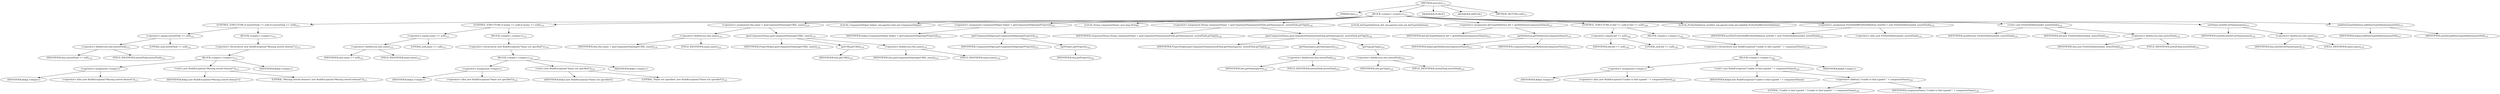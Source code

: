 digraph "execute" {  
"100" [label = <(METHOD,execute)<SUB>111</SUB>> ]
"9" [label = <(PARAM,this)<SUB>111</SUB>> ]
"101" [label = <(BLOCK,&lt;empty&gt;,&lt;empty&gt;)<SUB>111</SUB>> ]
"102" [label = <(CONTROL_STRUCTURE,if (nestedTask == null),if (nestedTask == null))<SUB>112</SUB>> ]
"103" [label = <(&lt;operator&gt;.equals,nestedTask == null)<SUB>112</SUB>> ]
"104" [label = <(&lt;operator&gt;.fieldAccess,this.nestedTask)<SUB>112</SUB>> ]
"105" [label = <(IDENTIFIER,this,nestedTask == null)<SUB>112</SUB>> ]
"106" [label = <(FIELD_IDENTIFIER,nestedTask,nestedTask)<SUB>112</SUB>> ]
"107" [label = <(LITERAL,null,nestedTask == null)<SUB>112</SUB>> ]
"108" [label = <(BLOCK,&lt;empty&gt;,&lt;empty&gt;)<SUB>112</SUB>> ]
"109" [label = <(&lt;operator&gt;.throw,throw new BuildException(&quot;Missing nested element&quot;);)<SUB>113</SUB>> ]
"110" [label = <(BLOCK,&lt;empty&gt;,&lt;empty&gt;)<SUB>113</SUB>> ]
"111" [label = <(&lt;operator&gt;.assignment,&lt;empty&gt;)> ]
"112" [label = <(IDENTIFIER,$obj2,&lt;empty&gt;)> ]
"113" [label = <(&lt;operator&gt;.alloc,new BuildException(&quot;Missing nested element&quot;))<SUB>113</SUB>> ]
"114" [label = <(&lt;init&gt;,new BuildException(&quot;Missing nested element&quot;))<SUB>113</SUB>> ]
"115" [label = <(IDENTIFIER,$obj2,new BuildException(&quot;Missing nested element&quot;))> ]
"116" [label = <(LITERAL,&quot;Missing nested element&quot;,new BuildException(&quot;Missing nested element&quot;))<SUB>113</SUB>> ]
"117" [label = <(IDENTIFIER,$obj2,&lt;empty&gt;)> ]
"118" [label = <(CONTROL_STRUCTURE,if (name == null),if (name == null))<SUB>115</SUB>> ]
"119" [label = <(&lt;operator&gt;.equals,name == null)<SUB>115</SUB>> ]
"120" [label = <(&lt;operator&gt;.fieldAccess,this.name)<SUB>115</SUB>> ]
"121" [label = <(IDENTIFIER,this,name == null)<SUB>115</SUB>> ]
"122" [label = <(FIELD_IDENTIFIER,name,name)<SUB>115</SUB>> ]
"123" [label = <(LITERAL,null,name == null)<SUB>115</SUB>> ]
"124" [label = <(BLOCK,&lt;empty&gt;,&lt;empty&gt;)<SUB>115</SUB>> ]
"125" [label = <(&lt;operator&gt;.throw,throw new BuildException(&quot;Name not specified&quot;);)<SUB>116</SUB>> ]
"126" [label = <(BLOCK,&lt;empty&gt;,&lt;empty&gt;)<SUB>116</SUB>> ]
"127" [label = <(&lt;operator&gt;.assignment,&lt;empty&gt;)> ]
"128" [label = <(IDENTIFIER,$obj3,&lt;empty&gt;)> ]
"129" [label = <(&lt;operator&gt;.alloc,new BuildException(&quot;Name not specified&quot;))<SUB>116</SUB>> ]
"130" [label = <(&lt;init&gt;,new BuildException(&quot;Name not specified&quot;))<SUB>116</SUB>> ]
"131" [label = <(IDENTIFIER,$obj3,new BuildException(&quot;Name not specified&quot;))> ]
"132" [label = <(LITERAL,&quot;Name not specified&quot;,new BuildException(&quot;Name not specified&quot;))<SUB>116</SUB>> ]
"133" [label = <(IDENTIFIER,$obj3,&lt;empty&gt;)> ]
"134" [label = <(&lt;operator&gt;.assignment,this.name = genComponentName(getURI(), name))<SUB>119</SUB>> ]
"135" [label = <(&lt;operator&gt;.fieldAccess,this.name)<SUB>119</SUB>> ]
"136" [label = <(IDENTIFIER,this,this.name = genComponentName(getURI(), name))<SUB>119</SUB>> ]
"137" [label = <(FIELD_IDENTIFIER,name,name)<SUB>119</SUB>> ]
"138" [label = <(genComponentName,genComponentName(getURI(), name))<SUB>119</SUB>> ]
"139" [label = <(IDENTIFIER,ProjectHelper,genComponentName(getURI(), name))<SUB>119</SUB>> ]
"140" [label = <(getURI,getURI())<SUB>119</SUB>> ]
"8" [label = <(IDENTIFIER,this,getURI())<SUB>119</SUB>> ]
"141" [label = <(&lt;operator&gt;.fieldAccess,this.name)<SUB>119</SUB>> ]
"142" [label = <(IDENTIFIER,this,genComponentName(getURI(), name))<SUB>119</SUB>> ]
"143" [label = <(FIELD_IDENTIFIER,name,name)<SUB>119</SUB>> ]
"144" [label = <(LOCAL,ComponentHelper helper: org.apache.tools.ant.ComponentHelper)> ]
"145" [label = <(&lt;operator&gt;.assignment,ComponentHelper helper = getComponentHelper(getProject()))<SUB>121</SUB>> ]
"146" [label = <(IDENTIFIER,helper,ComponentHelper helper = getComponentHelper(getProject()))<SUB>121</SUB>> ]
"147" [label = <(getComponentHelper,getComponentHelper(getProject()))<SUB>121</SUB>> ]
"148" [label = <(IDENTIFIER,ComponentHelper,getComponentHelper(getProject()))<SUB>121</SUB>> ]
"149" [label = <(getProject,getProject())<SUB>122</SUB>> ]
"10" [label = <(IDENTIFIER,this,getProject())<SUB>122</SUB>> ]
"150" [label = <(LOCAL,String componentName: java.lang.String)> ]
"151" [label = <(&lt;operator&gt;.assignment,String componentName = genComponentName(nestedTask.getNamespace(), nestedTask.getTag()))<SUB>124</SUB>> ]
"152" [label = <(IDENTIFIER,componentName,String componentName = genComponentName(nestedTask.getNamespace(), nestedTask.getTag()))<SUB>124</SUB>> ]
"153" [label = <(genComponentName,genComponentName(nestedTask.getNamespace(), nestedTask.getTag()))<SUB>124</SUB>> ]
"154" [label = <(IDENTIFIER,ProjectHelper,genComponentName(nestedTask.getNamespace(), nestedTask.getTag()))<SUB>124</SUB>> ]
"155" [label = <(getNamespace,getNamespace())<SUB>125</SUB>> ]
"156" [label = <(&lt;operator&gt;.fieldAccess,this.nestedTask)<SUB>125</SUB>> ]
"157" [label = <(IDENTIFIER,this,getNamespace())<SUB>125</SUB>> ]
"158" [label = <(FIELD_IDENTIFIER,nestedTask,nestedTask)<SUB>125</SUB>> ]
"159" [label = <(getTag,getTag())<SUB>125</SUB>> ]
"160" [label = <(&lt;operator&gt;.fieldAccess,this.nestedTask)<SUB>125</SUB>> ]
"161" [label = <(IDENTIFIER,this,getTag())<SUB>125</SUB>> ]
"162" [label = <(FIELD_IDENTIFIER,nestedTask,nestedTask)<SUB>125</SUB>> ]
"163" [label = <(LOCAL,AntTypeDefinition def: org.apache.tools.ant.AntTypeDefinition)> ]
"164" [label = <(&lt;operator&gt;.assignment,AntTypeDefinition def = getDefinition(componentName))<SUB>127</SUB>> ]
"165" [label = <(IDENTIFIER,def,AntTypeDefinition def = getDefinition(componentName))<SUB>127</SUB>> ]
"166" [label = <(getDefinition,getDefinition(componentName))<SUB>127</SUB>> ]
"167" [label = <(IDENTIFIER,helper,getDefinition(componentName))<SUB>127</SUB>> ]
"168" [label = <(IDENTIFIER,componentName,getDefinition(componentName))<SUB>127</SUB>> ]
"169" [label = <(CONTROL_STRUCTURE,if (def == null),if (def == null))<SUB>128</SUB>> ]
"170" [label = <(&lt;operator&gt;.equals,def == null)<SUB>128</SUB>> ]
"171" [label = <(IDENTIFIER,def,def == null)<SUB>128</SUB>> ]
"172" [label = <(LITERAL,null,def == null)<SUB>128</SUB>> ]
"173" [label = <(BLOCK,&lt;empty&gt;,&lt;empty&gt;)<SUB>128</SUB>> ]
"174" [label = <(&lt;operator&gt;.throw,throw new BuildException(&quot;Unable to find typedef &quot; + componentName);)<SUB>129</SUB>> ]
"175" [label = <(BLOCK,&lt;empty&gt;,&lt;empty&gt;)<SUB>129</SUB>> ]
"176" [label = <(&lt;operator&gt;.assignment,&lt;empty&gt;)> ]
"177" [label = <(IDENTIFIER,$obj4,&lt;empty&gt;)> ]
"178" [label = <(&lt;operator&gt;.alloc,new BuildException(&quot;Unable to find typedef &quot; + componentName))<SUB>129</SUB>> ]
"179" [label = <(&lt;init&gt;,new BuildException(&quot;Unable to find typedef &quot; + componentName))<SUB>129</SUB>> ]
"180" [label = <(IDENTIFIER,$obj4,new BuildException(&quot;Unable to find typedef &quot; + componentName))> ]
"181" [label = <(&lt;operator&gt;.addition,&quot;Unable to find typedef &quot; + componentName)<SUB>130</SUB>> ]
"182" [label = <(LITERAL,&quot;Unable to find typedef &quot;,&quot;Unable to find typedef &quot; + componentName)<SUB>130</SUB>> ]
"183" [label = <(IDENTIFIER,componentName,&quot;Unable to find typedef &quot; + componentName)<SUB>130</SUB>> ]
"184" [label = <(IDENTIFIER,$obj4,&lt;empty&gt;)> ]
"12" [label = <(LOCAL,PreSetDefinition newDef: org.apache.tools.ant.taskdefs.PreSetDef$PreSetDefinition)> ]
"185" [label = <(&lt;operator&gt;.assignment,PreSetDef$PreSetDefinition newDef = new PreSetDefinition(def, nestedTask))<SUB>133</SUB>> ]
"186" [label = <(IDENTIFIER,newDef,PreSetDef$PreSetDefinition newDef = new PreSetDefinition(def, nestedTask))<SUB>133</SUB>> ]
"187" [label = <(&lt;operator&gt;.alloc,new PreSetDefinition(def, nestedTask))<SUB>133</SUB>> ]
"188" [label = <(&lt;init&gt;,new PreSetDefinition(def, nestedTask))<SUB>133</SUB>> ]
"11" [label = <(IDENTIFIER,newDef,new PreSetDefinition(def, nestedTask))<SUB>133</SUB>> ]
"189" [label = <(IDENTIFIER,def,new PreSetDefinition(def, nestedTask))<SUB>133</SUB>> ]
"190" [label = <(&lt;operator&gt;.fieldAccess,this.nestedTask)<SUB>133</SUB>> ]
"191" [label = <(IDENTIFIER,this,new PreSetDefinition(def, nestedTask))<SUB>133</SUB>> ]
"192" [label = <(FIELD_IDENTIFIER,nestedTask,nestedTask)<SUB>133</SUB>> ]
"193" [label = <(setName,newDef.setName(name))<SUB>135</SUB>> ]
"194" [label = <(IDENTIFIER,newDef,newDef.setName(name))<SUB>135</SUB>> ]
"195" [label = <(&lt;operator&gt;.fieldAccess,this.name)<SUB>135</SUB>> ]
"196" [label = <(IDENTIFIER,this,newDef.setName(name))<SUB>135</SUB>> ]
"197" [label = <(FIELD_IDENTIFIER,name,name)<SUB>135</SUB>> ]
"198" [label = <(addDataTypeDefinition,addDataTypeDefinition(newDef))<SUB>137</SUB>> ]
"199" [label = <(IDENTIFIER,helper,addDataTypeDefinition(newDef))<SUB>137</SUB>> ]
"200" [label = <(IDENTIFIER,newDef,addDataTypeDefinition(newDef))<SUB>137</SUB>> ]
"201" [label = <(MODIFIER,PUBLIC)> ]
"202" [label = <(MODIFIER,VIRTUAL)> ]
"203" [label = <(METHOD_RETURN,void)<SUB>111</SUB>> ]
  "100" -> "9" 
  "100" -> "101" 
  "100" -> "201" 
  "100" -> "202" 
  "100" -> "203" 
  "101" -> "102" 
  "101" -> "118" 
  "101" -> "134" 
  "101" -> "144" 
  "101" -> "145" 
  "101" -> "150" 
  "101" -> "151" 
  "101" -> "163" 
  "101" -> "164" 
  "101" -> "169" 
  "101" -> "12" 
  "101" -> "185" 
  "101" -> "188" 
  "101" -> "193" 
  "101" -> "198" 
  "102" -> "103" 
  "102" -> "108" 
  "103" -> "104" 
  "103" -> "107" 
  "104" -> "105" 
  "104" -> "106" 
  "108" -> "109" 
  "109" -> "110" 
  "110" -> "111" 
  "110" -> "114" 
  "110" -> "117" 
  "111" -> "112" 
  "111" -> "113" 
  "114" -> "115" 
  "114" -> "116" 
  "118" -> "119" 
  "118" -> "124" 
  "119" -> "120" 
  "119" -> "123" 
  "120" -> "121" 
  "120" -> "122" 
  "124" -> "125" 
  "125" -> "126" 
  "126" -> "127" 
  "126" -> "130" 
  "126" -> "133" 
  "127" -> "128" 
  "127" -> "129" 
  "130" -> "131" 
  "130" -> "132" 
  "134" -> "135" 
  "134" -> "138" 
  "135" -> "136" 
  "135" -> "137" 
  "138" -> "139" 
  "138" -> "140" 
  "138" -> "141" 
  "140" -> "8" 
  "141" -> "142" 
  "141" -> "143" 
  "145" -> "146" 
  "145" -> "147" 
  "147" -> "148" 
  "147" -> "149" 
  "149" -> "10" 
  "151" -> "152" 
  "151" -> "153" 
  "153" -> "154" 
  "153" -> "155" 
  "153" -> "159" 
  "155" -> "156" 
  "156" -> "157" 
  "156" -> "158" 
  "159" -> "160" 
  "160" -> "161" 
  "160" -> "162" 
  "164" -> "165" 
  "164" -> "166" 
  "166" -> "167" 
  "166" -> "168" 
  "169" -> "170" 
  "169" -> "173" 
  "170" -> "171" 
  "170" -> "172" 
  "173" -> "174" 
  "174" -> "175" 
  "175" -> "176" 
  "175" -> "179" 
  "175" -> "184" 
  "176" -> "177" 
  "176" -> "178" 
  "179" -> "180" 
  "179" -> "181" 
  "181" -> "182" 
  "181" -> "183" 
  "185" -> "186" 
  "185" -> "187" 
  "188" -> "11" 
  "188" -> "189" 
  "188" -> "190" 
  "190" -> "191" 
  "190" -> "192" 
  "193" -> "194" 
  "193" -> "195" 
  "195" -> "196" 
  "195" -> "197" 
  "198" -> "199" 
  "198" -> "200" 
}

